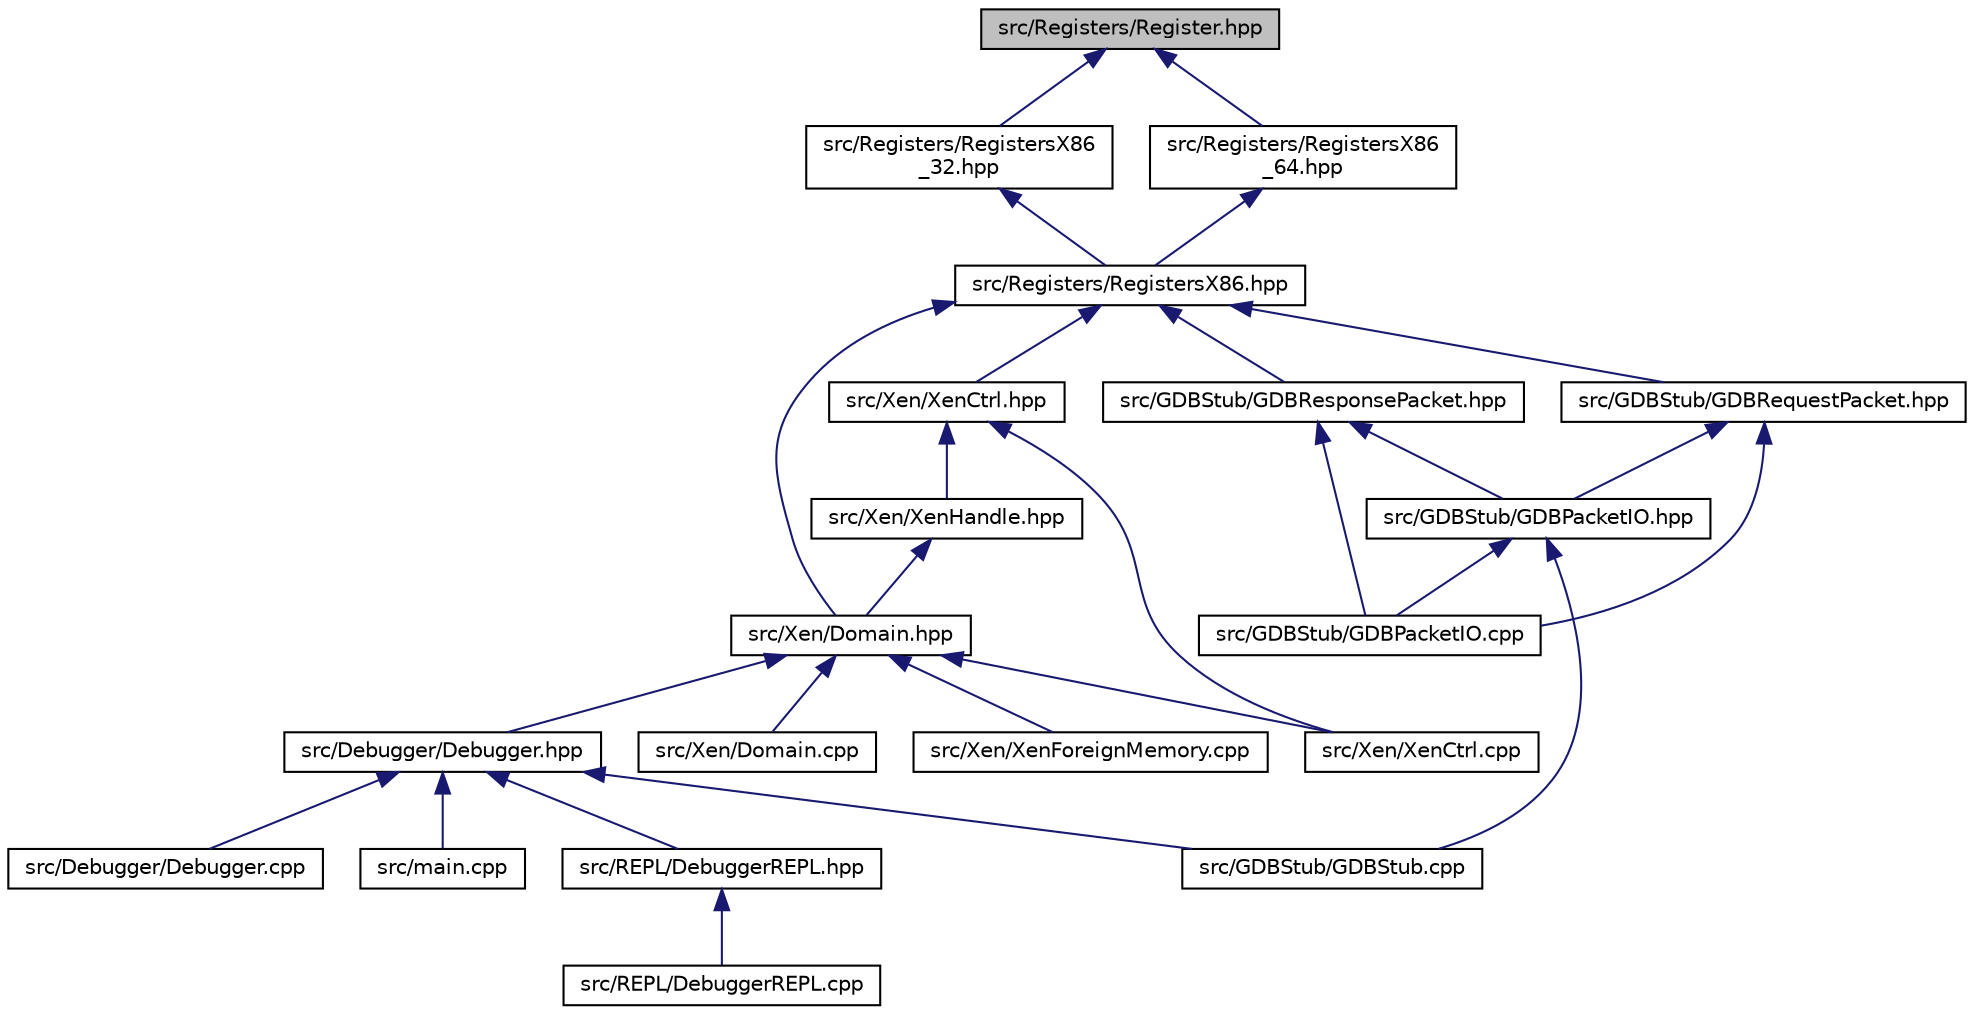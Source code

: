 digraph "src/Registers/Register.hpp"
{
  edge [fontname="Helvetica",fontsize="10",labelfontname="Helvetica",labelfontsize="10"];
  node [fontname="Helvetica",fontsize="10",shape=record];
  Node4 [label="src/Registers/Register.hpp",height=0.2,width=0.4,color="black", fillcolor="grey75", style="filled", fontcolor="black"];
  Node4 -> Node5 [dir="back",color="midnightblue",fontsize="10",style="solid"];
  Node5 [label="src/Registers/RegistersX86\l_32.hpp",height=0.2,width=0.4,color="black", fillcolor="white", style="filled",URL="$_registers_x86__32_8hpp.html"];
  Node5 -> Node6 [dir="back",color="midnightblue",fontsize="10",style="solid"];
  Node6 [label="src/Registers/RegistersX86.hpp",height=0.2,width=0.4,color="black", fillcolor="white", style="filled",URL="$_registers_x86_8hpp.html"];
  Node6 -> Node7 [dir="back",color="midnightblue",fontsize="10",style="solid"];
  Node7 [label="src/Xen/XenCtrl.hpp",height=0.2,width=0.4,color="black", fillcolor="white", style="filled",URL="$_xen_ctrl_8hpp.html"];
  Node7 -> Node8 [dir="back",color="midnightblue",fontsize="10",style="solid"];
  Node8 [label="src/Xen/XenHandle.hpp",height=0.2,width=0.4,color="black", fillcolor="white", style="filled",URL="$_xen_handle_8hpp.html"];
  Node8 -> Node9 [dir="back",color="midnightblue",fontsize="10",style="solid"];
  Node9 [label="src/Xen/Domain.hpp",height=0.2,width=0.4,color="black", fillcolor="white", style="filled",URL="$_domain_8hpp.html"];
  Node9 -> Node10 [dir="back",color="midnightblue",fontsize="10",style="solid"];
  Node10 [label="src/Debugger/Debugger.hpp",height=0.2,width=0.4,color="black", fillcolor="white", style="filled",URL="$_debugger_8hpp.html"];
  Node10 -> Node11 [dir="back",color="midnightblue",fontsize="10",style="solid"];
  Node11 [label="src/Debugger/Debugger.cpp",height=0.2,width=0.4,color="black", fillcolor="white", style="filled",URL="$_debugger_8cpp.html"];
  Node10 -> Node12 [dir="back",color="midnightblue",fontsize="10",style="solid"];
  Node12 [label="src/GDBStub/GDBStub.cpp",height=0.2,width=0.4,color="black", fillcolor="white", style="filled",URL="$_g_d_b_stub_8cpp.html"];
  Node10 -> Node13 [dir="back",color="midnightblue",fontsize="10",style="solid"];
  Node13 [label="src/main.cpp",height=0.2,width=0.4,color="black", fillcolor="white", style="filled",URL="$main_8cpp.html"];
  Node10 -> Node14 [dir="back",color="midnightblue",fontsize="10",style="solid"];
  Node14 [label="src/REPL/DebuggerREPL.hpp",height=0.2,width=0.4,color="black", fillcolor="white", style="filled",URL="$_debugger_r_e_p_l_8hpp.html"];
  Node14 -> Node15 [dir="back",color="midnightblue",fontsize="10",style="solid"];
  Node15 [label="src/REPL/DebuggerREPL.cpp",height=0.2,width=0.4,color="black", fillcolor="white", style="filled",URL="$_debugger_r_e_p_l_8cpp.html"];
  Node9 -> Node16 [dir="back",color="midnightblue",fontsize="10",style="solid"];
  Node16 [label="src/Xen/Domain.cpp",height=0.2,width=0.4,color="black", fillcolor="white", style="filled",URL="$_domain_8cpp.html"];
  Node9 -> Node17 [dir="back",color="midnightblue",fontsize="10",style="solid"];
  Node17 [label="src/Xen/XenCtrl.cpp",height=0.2,width=0.4,color="black", fillcolor="white", style="filled",URL="$_xen_ctrl_8cpp.html"];
  Node9 -> Node18 [dir="back",color="midnightblue",fontsize="10",style="solid"];
  Node18 [label="src/Xen/XenForeignMemory.cpp",height=0.2,width=0.4,color="black", fillcolor="white", style="filled",URL="$_xen_foreign_memory_8cpp.html"];
  Node7 -> Node17 [dir="back",color="midnightblue",fontsize="10",style="solid"];
  Node6 -> Node9 [dir="back",color="midnightblue",fontsize="10",style="solid"];
  Node6 -> Node19 [dir="back",color="midnightblue",fontsize="10",style="solid"];
  Node19 [label="src/GDBStub/GDBRequestPacket.hpp",height=0.2,width=0.4,color="black", fillcolor="white", style="filled",URL="$_g_d_b_request_packet_8hpp.html"];
  Node19 -> Node20 [dir="back",color="midnightblue",fontsize="10",style="solid"];
  Node20 [label="src/GDBStub/GDBPacketIO.hpp",height=0.2,width=0.4,color="black", fillcolor="white", style="filled",URL="$_g_d_b_packet_i_o_8hpp.html"];
  Node20 -> Node21 [dir="back",color="midnightblue",fontsize="10",style="solid"];
  Node21 [label="src/GDBStub/GDBPacketIO.cpp",height=0.2,width=0.4,color="black", fillcolor="white", style="filled",URL="$_g_d_b_packet_i_o_8cpp.html"];
  Node20 -> Node12 [dir="back",color="midnightblue",fontsize="10",style="solid"];
  Node19 -> Node21 [dir="back",color="midnightblue",fontsize="10",style="solid"];
  Node6 -> Node22 [dir="back",color="midnightblue",fontsize="10",style="solid"];
  Node22 [label="src/GDBStub/GDBResponsePacket.hpp",height=0.2,width=0.4,color="black", fillcolor="white", style="filled",URL="$_g_d_b_response_packet_8hpp.html"];
  Node22 -> Node20 [dir="back",color="midnightblue",fontsize="10",style="solid"];
  Node22 -> Node21 [dir="back",color="midnightblue",fontsize="10",style="solid"];
  Node4 -> Node23 [dir="back",color="midnightblue",fontsize="10",style="solid"];
  Node23 [label="src/Registers/RegistersX86\l_64.hpp",height=0.2,width=0.4,color="black", fillcolor="white", style="filled",URL="$_registers_x86__64_8hpp.html"];
  Node23 -> Node6 [dir="back",color="midnightblue",fontsize="10",style="solid"];
}
